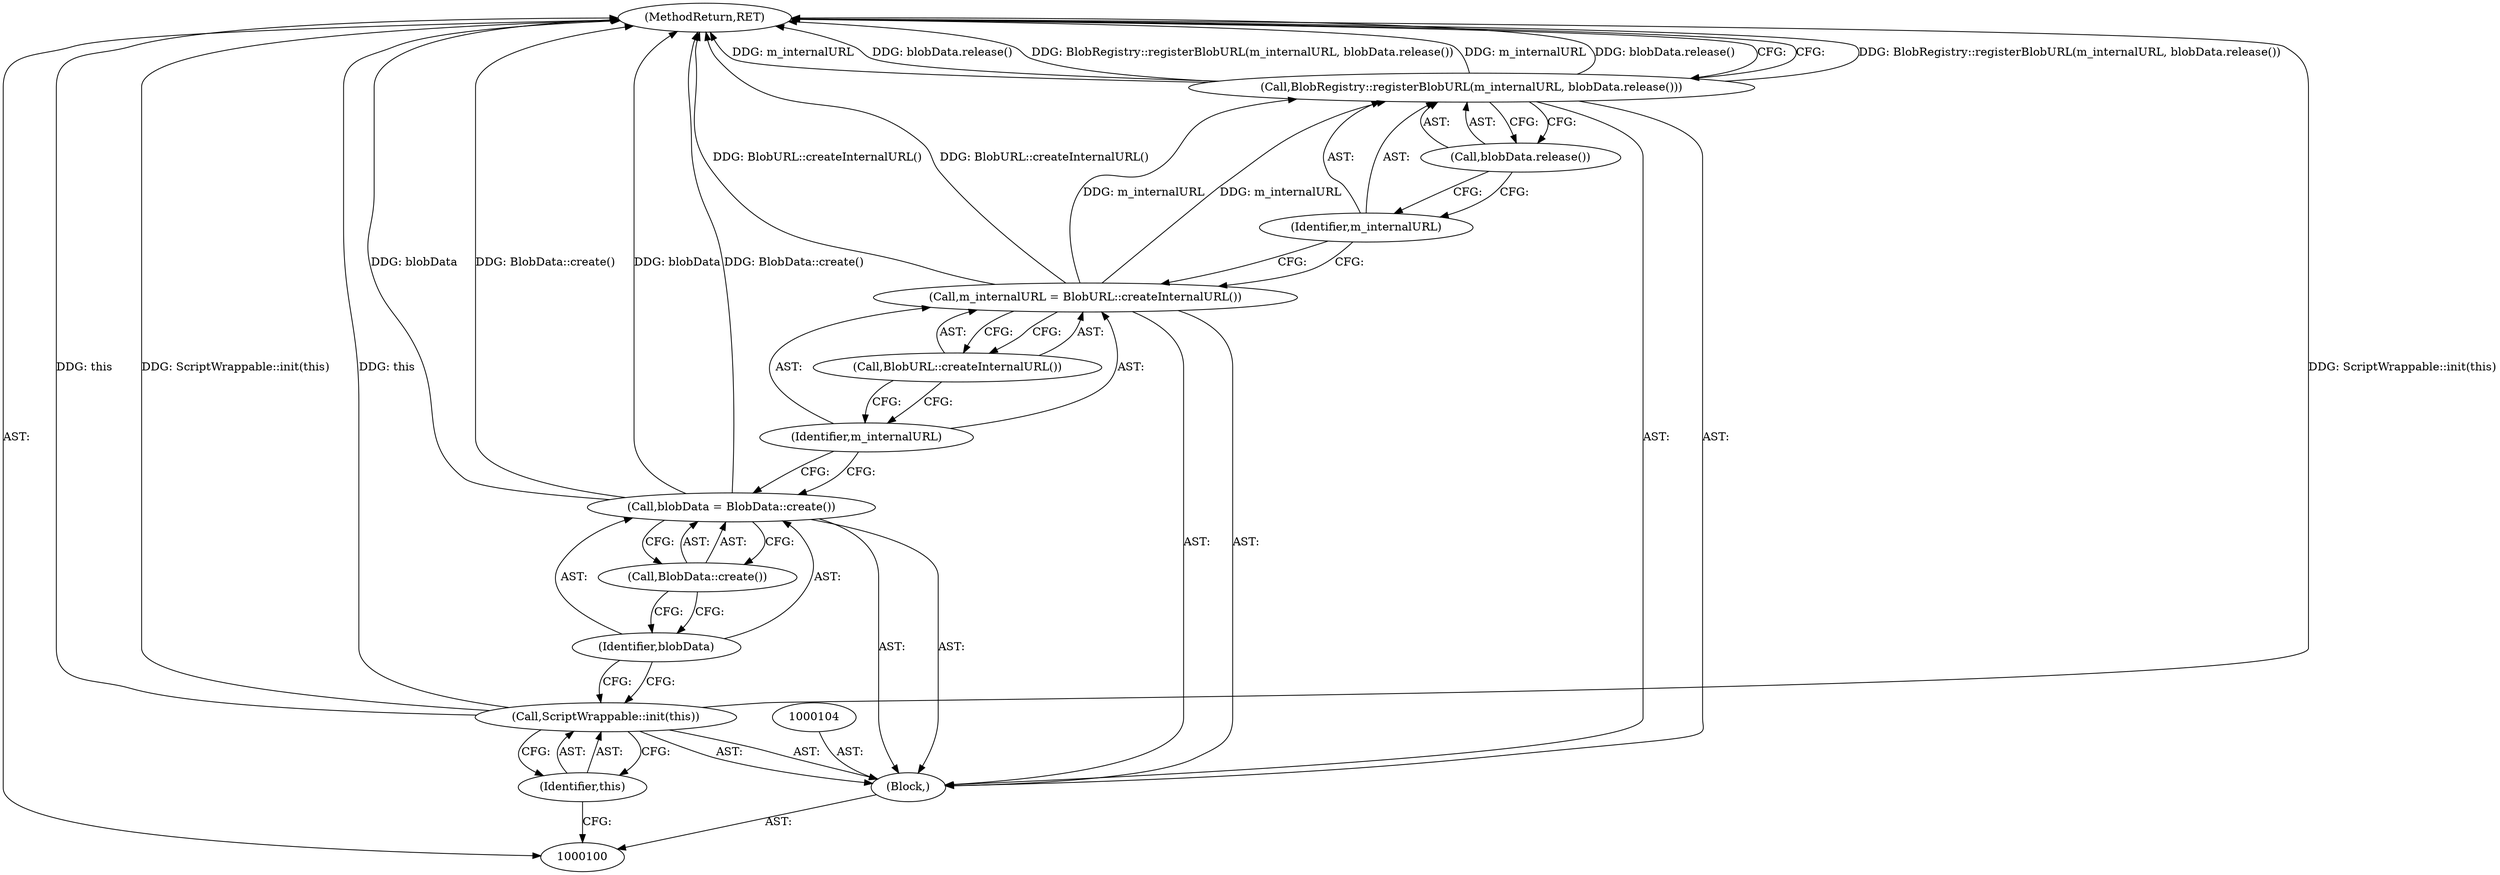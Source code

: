 digraph "0_Chrome_d0c31f0342cefc46a3b3d80359a9779d044d4c0d" {
"1000114" [label="(MethodReturn,RET)"];
"1000101" [label="(Block,)"];
"1000103" [label="(Identifier,this)"];
"1000102" [label="(Call,ScriptWrappable::init(this))"];
"1000105" [label="(Call,blobData = BlobData::create())"];
"1000106" [label="(Identifier,blobData)"];
"1000107" [label="(Call,BlobData::create())"];
"1000110" [label="(Call,BlobURL::createInternalURL())"];
"1000108" [label="(Call,m_internalURL = BlobURL::createInternalURL())"];
"1000109" [label="(Identifier,m_internalURL)"];
"1000112" [label="(Identifier,m_internalURL)"];
"1000111" [label="(Call,BlobRegistry::registerBlobURL(m_internalURL, blobData.release()))"];
"1000113" [label="(Call,blobData.release())"];
"1000114" -> "1000100"  [label="AST: "];
"1000114" -> "1000111"  [label="CFG: "];
"1000105" -> "1000114"  [label="DDG: BlobData::create()"];
"1000105" -> "1000114"  [label="DDG: blobData"];
"1000102" -> "1000114"  [label="DDG: this"];
"1000102" -> "1000114"  [label="DDG: ScriptWrappable::init(this)"];
"1000111" -> "1000114"  [label="DDG: BlobRegistry::registerBlobURL(m_internalURL, blobData.release())"];
"1000111" -> "1000114"  [label="DDG: m_internalURL"];
"1000111" -> "1000114"  [label="DDG: blobData.release()"];
"1000108" -> "1000114"  [label="DDG: BlobURL::createInternalURL()"];
"1000101" -> "1000100"  [label="AST: "];
"1000102" -> "1000101"  [label="AST: "];
"1000104" -> "1000101"  [label="AST: "];
"1000105" -> "1000101"  [label="AST: "];
"1000108" -> "1000101"  [label="AST: "];
"1000111" -> "1000101"  [label="AST: "];
"1000103" -> "1000102"  [label="AST: "];
"1000103" -> "1000100"  [label="CFG: "];
"1000102" -> "1000103"  [label="CFG: "];
"1000102" -> "1000101"  [label="AST: "];
"1000102" -> "1000103"  [label="CFG: "];
"1000103" -> "1000102"  [label="AST: "];
"1000106" -> "1000102"  [label="CFG: "];
"1000102" -> "1000114"  [label="DDG: this"];
"1000102" -> "1000114"  [label="DDG: ScriptWrappable::init(this)"];
"1000105" -> "1000101"  [label="AST: "];
"1000105" -> "1000107"  [label="CFG: "];
"1000106" -> "1000105"  [label="AST: "];
"1000107" -> "1000105"  [label="AST: "];
"1000109" -> "1000105"  [label="CFG: "];
"1000105" -> "1000114"  [label="DDG: BlobData::create()"];
"1000105" -> "1000114"  [label="DDG: blobData"];
"1000106" -> "1000105"  [label="AST: "];
"1000106" -> "1000102"  [label="CFG: "];
"1000107" -> "1000106"  [label="CFG: "];
"1000107" -> "1000105"  [label="AST: "];
"1000107" -> "1000106"  [label="CFG: "];
"1000105" -> "1000107"  [label="CFG: "];
"1000110" -> "1000108"  [label="AST: "];
"1000110" -> "1000109"  [label="CFG: "];
"1000108" -> "1000110"  [label="CFG: "];
"1000108" -> "1000101"  [label="AST: "];
"1000108" -> "1000110"  [label="CFG: "];
"1000109" -> "1000108"  [label="AST: "];
"1000110" -> "1000108"  [label="AST: "];
"1000112" -> "1000108"  [label="CFG: "];
"1000108" -> "1000114"  [label="DDG: BlobURL::createInternalURL()"];
"1000108" -> "1000111"  [label="DDG: m_internalURL"];
"1000109" -> "1000108"  [label="AST: "];
"1000109" -> "1000105"  [label="CFG: "];
"1000110" -> "1000109"  [label="CFG: "];
"1000112" -> "1000111"  [label="AST: "];
"1000112" -> "1000108"  [label="CFG: "];
"1000113" -> "1000112"  [label="CFG: "];
"1000111" -> "1000101"  [label="AST: "];
"1000111" -> "1000113"  [label="CFG: "];
"1000112" -> "1000111"  [label="AST: "];
"1000113" -> "1000111"  [label="AST: "];
"1000114" -> "1000111"  [label="CFG: "];
"1000111" -> "1000114"  [label="DDG: BlobRegistry::registerBlobURL(m_internalURL, blobData.release())"];
"1000111" -> "1000114"  [label="DDG: m_internalURL"];
"1000111" -> "1000114"  [label="DDG: blobData.release()"];
"1000108" -> "1000111"  [label="DDG: m_internalURL"];
"1000113" -> "1000111"  [label="AST: "];
"1000113" -> "1000112"  [label="CFG: "];
"1000111" -> "1000113"  [label="CFG: "];
}

